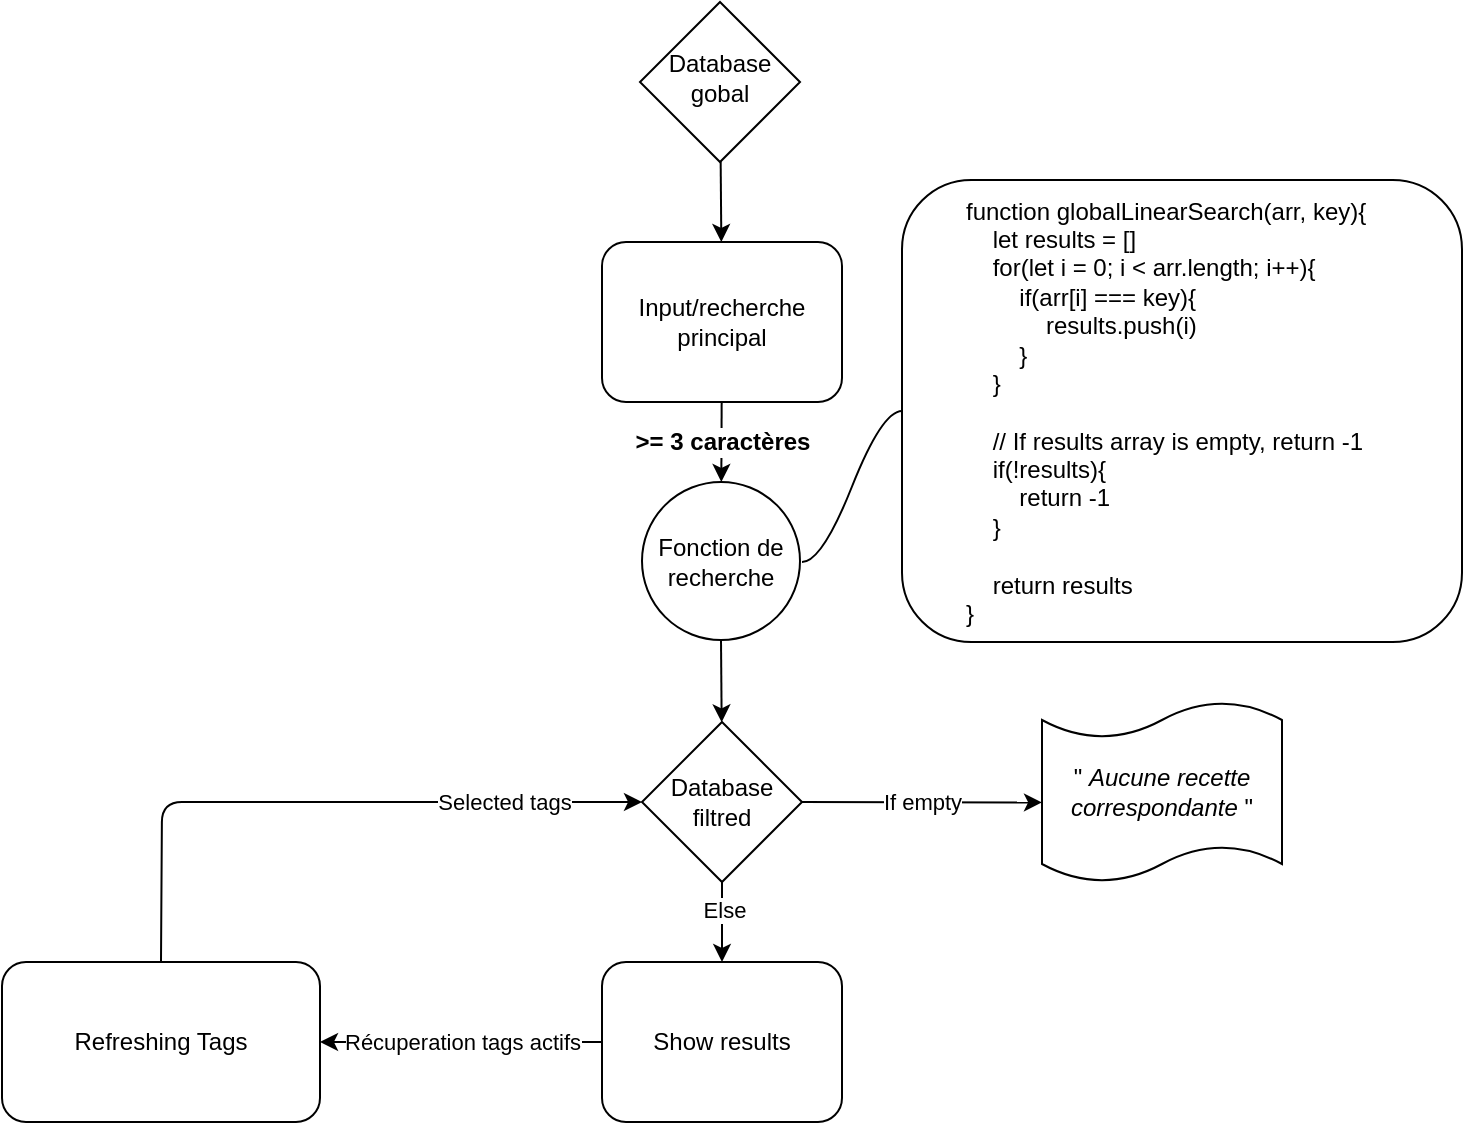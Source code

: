 <mxfile>
    <diagram id="C5RBs43oDa-KdzZeNtuy" name="Page-1">
        <mxGraphModel dx="705" dy="540" grid="1" gridSize="10" guides="1" tooltips="1" connect="1" arrows="1" fold="1" page="1" pageScale="1" pageWidth="827" pageHeight="1169" math="0" shadow="0">
            <root>
                <mxCell id="WIyWlLk6GJQsqaUBKTNV-0"/>
                <mxCell id="WIyWlLk6GJQsqaUBKTNV-1" parent="WIyWlLk6GJQsqaUBKTNV-0"/>
                <mxCell id="31" value="&lt;b style=&quot;font-size: 12px&quot;&gt;&amp;gt;= 3 caractères&lt;/b&gt;" style="edgeStyle=none;html=1;" edge="1" parent="WIyWlLk6GJQsqaUBKTNV-1" source="WIyWlLk6GJQsqaUBKTNV-3" target="UkGyuSFhHr8JKLfEkiaR-8">
                    <mxGeometry relative="1" as="geometry">
                        <mxPoint as="offset"/>
                    </mxGeometry>
                </mxCell>
                <mxCell id="WIyWlLk6GJQsqaUBKTNV-3" value="Input/recherche principal" style="rounded=1;whiteSpace=wrap;html=1;fontSize=12;glass=0;strokeWidth=1;shadow=0;" parent="WIyWlLk6GJQsqaUBKTNV-1" vertex="1">
                    <mxGeometry x="340" y="160" width="120" height="80" as="geometry"/>
                </mxCell>
                <mxCell id="48" value="" style="edgeStyle=none;html=1;" edge="1" parent="WIyWlLk6GJQsqaUBKTNV-1" source="WIyWlLk6GJQsqaUBKTNV-10" target="WIyWlLk6GJQsqaUBKTNV-3">
                    <mxGeometry relative="1" as="geometry"/>
                </mxCell>
                <mxCell id="WIyWlLk6GJQsqaUBKTNV-10" value="Database gobal" style="rhombus;whiteSpace=wrap;html=1;shadow=0;fontFamily=Helvetica;fontSize=12;align=center;strokeWidth=1;spacing=6;spacingTop=-4;" parent="WIyWlLk6GJQsqaUBKTNV-1" vertex="1">
                    <mxGeometry x="359" y="40" width="80" height="80" as="geometry"/>
                </mxCell>
                <mxCell id="49" value="" style="edgeStyle=none;html=1;" edge="1" parent="WIyWlLk6GJQsqaUBKTNV-1" source="UkGyuSFhHr8JKLfEkiaR-8" target="UkGyuSFhHr8JKLfEkiaR-22">
                    <mxGeometry relative="1" as="geometry"/>
                </mxCell>
                <mxCell id="UkGyuSFhHr8JKLfEkiaR-8" value="Fonction de recherche" style="ellipse;whiteSpace=wrap;html=1;aspect=fixed;" parent="WIyWlLk6GJQsqaUBKTNV-1" vertex="1">
                    <mxGeometry x="360" y="280" width="79" height="79" as="geometry"/>
                </mxCell>
                <mxCell id="UkGyuSFhHr8JKLfEkiaR-26" value="" style="edgeStyle=orthogonalEdgeStyle;rounded=0;orthogonalLoop=1;jettySize=auto;html=1;endArrow=classic;endFill=1;" parent="WIyWlLk6GJQsqaUBKTNV-1" source="UkGyuSFhHr8JKLfEkiaR-22" target="UkGyuSFhHr8JKLfEkiaR-25" edge="1">
                    <mxGeometry relative="1" as="geometry"/>
                </mxCell>
                <mxCell id="UkGyuSFhHr8JKLfEkiaR-28" value="Else" style="edgeLabel;html=1;align=center;verticalAlign=middle;resizable=0;points=[];" parent="UkGyuSFhHr8JKLfEkiaR-26" vertex="1" connectable="0">
                    <mxGeometry x="-0.328" y="1" relative="1" as="geometry">
                        <mxPoint as="offset"/>
                    </mxGeometry>
                </mxCell>
                <mxCell id="6" value="Récuperation tags actifs" style="edgeStyle=none;html=1;exitX=0;exitY=0.5;exitDx=0;exitDy=0;" edge="1" parent="WIyWlLk6GJQsqaUBKTNV-1" source="UkGyuSFhHr8JKLfEkiaR-25" target="5">
                    <mxGeometry relative="1" as="geometry"/>
                </mxCell>
                <mxCell id="33" value="If empty" style="edgeStyle=none;html=1;exitX=1;exitY=0.5;exitDx=0;exitDy=0;entryX=0;entryY=0.558;entryDx=0;entryDy=0;entryPerimeter=0;" edge="1" parent="WIyWlLk6GJQsqaUBKTNV-1" source="UkGyuSFhHr8JKLfEkiaR-22" target="11">
                    <mxGeometry relative="1" as="geometry"/>
                </mxCell>
                <mxCell id="UkGyuSFhHr8JKLfEkiaR-22" value="Database filtred" style="rhombus;whiteSpace=wrap;html=1;" parent="WIyWlLk6GJQsqaUBKTNV-1" vertex="1">
                    <mxGeometry x="360" y="400" width="80" height="80" as="geometry"/>
                </mxCell>
                <mxCell id="UkGyuSFhHr8JKLfEkiaR-25" value="Show results" style="rounded=1;whiteSpace=wrap;html=1;" parent="WIyWlLk6GJQsqaUBKTNV-1" vertex="1">
                    <mxGeometry x="340" y="520" width="120" height="80" as="geometry"/>
                </mxCell>
                <mxCell id="7" value="&lt;div&gt;&lt;span style=&quot;font-size: 11px&quot;&gt;Selected tags&lt;/span&gt;&lt;/div&gt;" style="edgeStyle=none;html=1;exitX=0.5;exitY=0;exitDx=0;exitDy=0;entryX=0;entryY=0.5;entryDx=0;entryDy=0;" edge="1" parent="WIyWlLk6GJQsqaUBKTNV-1" source="5" target="UkGyuSFhHr8JKLfEkiaR-22">
                    <mxGeometry x="0.571" relative="1" as="geometry">
                        <mxPoint x="360" y="320" as="targetPoint"/>
                        <Array as="points">
                            <mxPoint x="120" y="440"/>
                        </Array>
                        <mxPoint as="offset"/>
                    </mxGeometry>
                </mxCell>
                <mxCell id="5" value="Refreshing Tags" style="rounded=1;whiteSpace=wrap;html=1;" vertex="1" parent="WIyWlLk6GJQsqaUBKTNV-1">
                    <mxGeometry x="40" y="520" width="159" height="80" as="geometry"/>
                </mxCell>
                <mxCell id="11" value="&lt;span&gt;&quot;&amp;nbsp;&lt;/span&gt;&lt;i&gt;Aucune recette correspondante&amp;nbsp;&lt;/i&gt;&lt;span&gt;&quot;&lt;/span&gt;" style="shape=tape;whiteSpace=wrap;html=1;size=0.2;" vertex="1" parent="WIyWlLk6GJQsqaUBKTNV-1">
                    <mxGeometry x="560" y="390" width="120" height="90" as="geometry"/>
                </mxCell>
                <mxCell id="45" value="" style="edgeStyle=entityRelationEdgeStyle;startArrow=none;endArrow=none;segment=10;curved=1;entryX=0;entryY=0.5;entryDx=0;entryDy=0;" edge="1" target="52" parent="WIyWlLk6GJQsqaUBKTNV-1">
                    <mxGeometry relative="1" as="geometry">
                        <mxPoint x="440" y="320" as="sourcePoint"/>
                        <mxPoint x="480" y="280" as="targetPoint"/>
                    </mxGeometry>
                </mxCell>
                <mxCell id="52" value="function globalLinearSearch(arr, key){&lt;br&gt;&amp;nbsp; &amp;nbsp; let results = []&lt;br&gt;&amp;nbsp; &amp;nbsp; for(let i = 0; i &amp;lt; arr.length; i++){&lt;br&gt;&amp;nbsp; &amp;nbsp; &amp;nbsp; &amp;nbsp; if(arr[i] === key){&lt;br&gt;&amp;nbsp; &amp;nbsp; &amp;nbsp; &amp;nbsp; &amp;nbsp; &amp;nbsp; results.push(i)&lt;br&gt;&amp;nbsp; &amp;nbsp; &amp;nbsp; &amp;nbsp; }&lt;br&gt;&amp;nbsp; &amp;nbsp; }&lt;br&gt;&lt;br&gt;&amp;nbsp; &amp;nbsp; // If results array is empty, return -1&lt;br&gt;&amp;nbsp; &amp;nbsp; if(!results){&lt;br&gt;&amp;nbsp; &amp;nbsp; &amp;nbsp; &amp;nbsp; return -1&lt;br&gt;&amp;nbsp; &amp;nbsp; }&lt;br&gt;&lt;br&gt;&amp;nbsp; &amp;nbsp; return results&lt;br&gt;}" style="text;whiteSpace=wrap;html=1;strokeColor=default;rounded=1;fillColor=default;collapsible=0;dropTarget=0;autosize=0;fixDash=0;snapToPoint=0;metaEdit=0;backgroundOutline=0;resizeWidth=0;resizeHeight=0;treeFolding=0;treeMoving=0;comic=0;align=left;verticalAlign=middle;spacingLeft=30;" vertex="1" parent="WIyWlLk6GJQsqaUBKTNV-1">
                    <mxGeometry x="490" y="129" width="280" height="231" as="geometry"/>
                </mxCell>
            </root>
        </mxGraphModel>
    </diagram>
</mxfile>